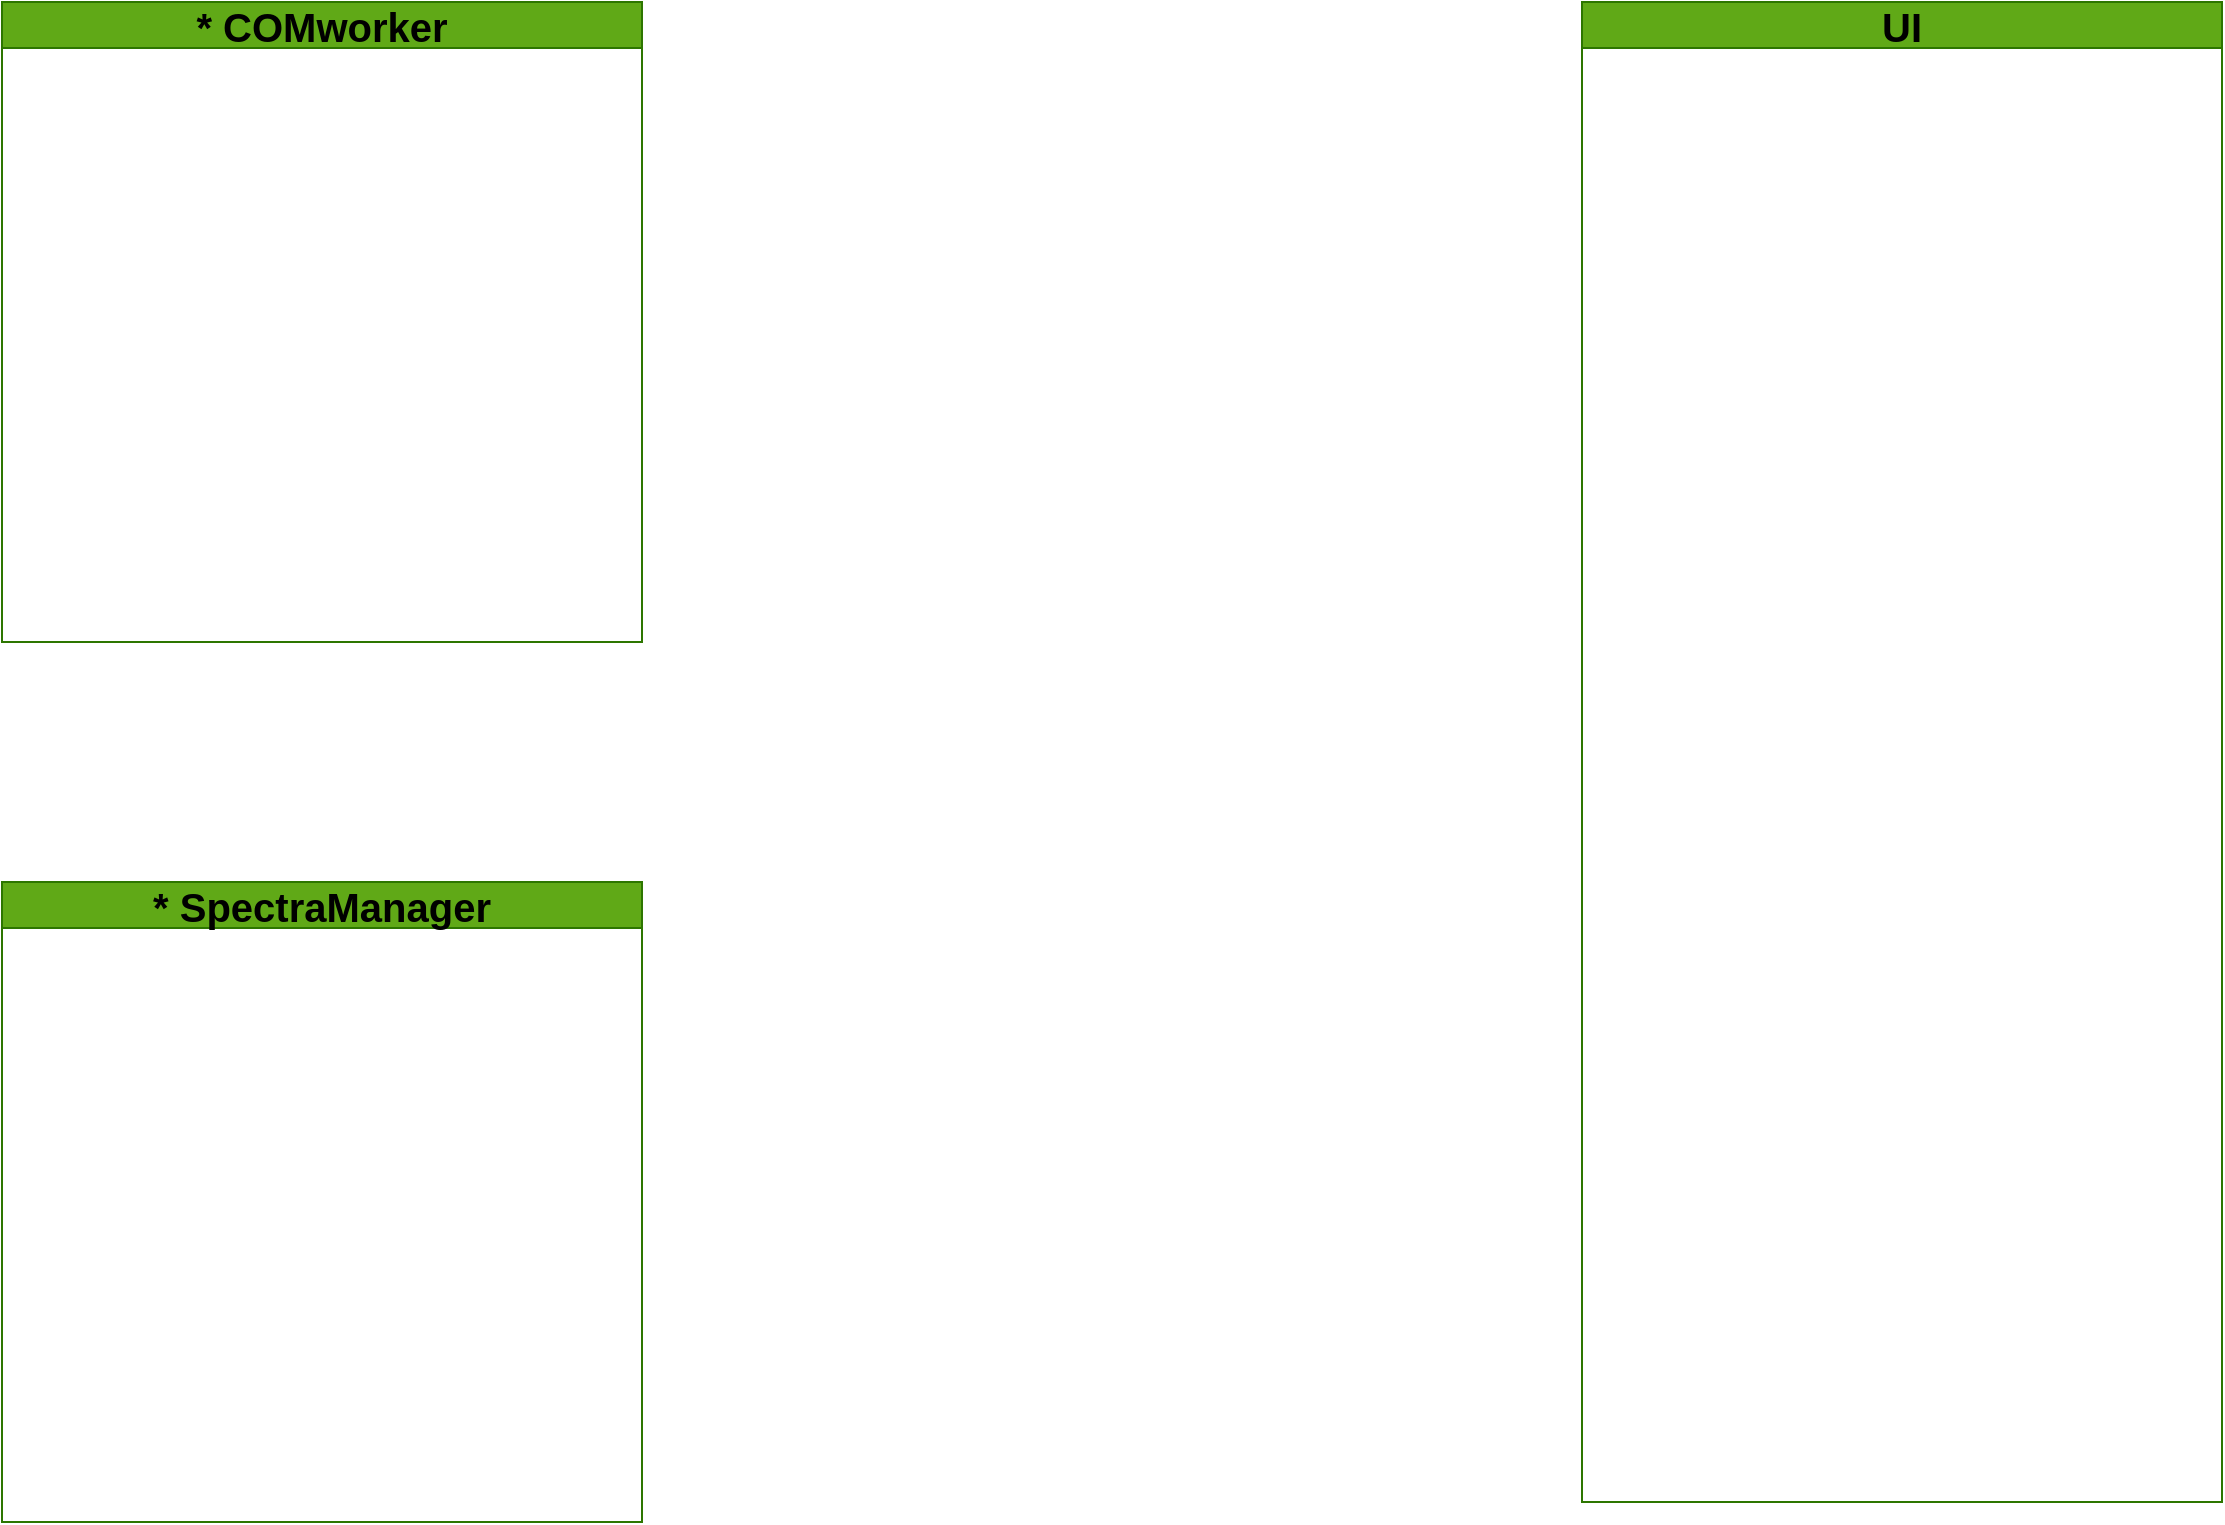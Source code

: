<mxfile version="22.0.8" type="device">
  <diagram name="Страница — 1" id="JvLDM5VmiaUj2eFw4zym">
    <mxGraphModel dx="2607" dy="1378" grid="1" gridSize="10" guides="1" tooltips="1" connect="1" arrows="1" fold="1" page="1" pageScale="1" pageWidth="5000" pageHeight="5000" math="0" shadow="0">
      <root>
        <mxCell id="0" />
        <mxCell id="1" parent="0" />
        <mxCell id="rznqt_UP5PXpAUkKrup3-1" value="&lt;font style=&quot;font-size: 20px;&quot; color=&quot;#000000&quot;&gt;* SpectraManager&lt;br style=&quot;font-size: 20px;&quot;&gt;&lt;/font&gt;" style="swimlane;whiteSpace=wrap;html=1;fillColor=#60a917;fontColor=#ffffff;strokeColor=#2D7600;fontSize=20;" vertex="1" parent="1">
          <mxGeometry x="1220" y="760" width="320" height="320" as="geometry" />
        </mxCell>
        <mxCell id="rznqt_UP5PXpAUkKrup3-2" value="&lt;font style=&quot;font-size: 20px;&quot; color=&quot;#000000&quot;&gt;* COMworker&lt;/font&gt;" style="swimlane;whiteSpace=wrap;html=1;fillColor=#60a917;fontColor=#ffffff;strokeColor=#2D7600;fontSize=20;" vertex="1" parent="1">
          <mxGeometry x="1220" y="320" width="320" height="320" as="geometry" />
        </mxCell>
        <mxCell id="rznqt_UP5PXpAUkKrup3-3" value="&lt;font style=&quot;font-size: 20px;&quot; color=&quot;#000000&quot;&gt;UI&lt;/font&gt;" style="swimlane;whiteSpace=wrap;html=1;fillColor=#60a917;fontColor=#ffffff;strokeColor=#2D7600;startSize=23;" vertex="1" parent="1">
          <mxGeometry x="2010" y="320" width="320" height="750" as="geometry" />
        </mxCell>
      </root>
    </mxGraphModel>
  </diagram>
</mxfile>
